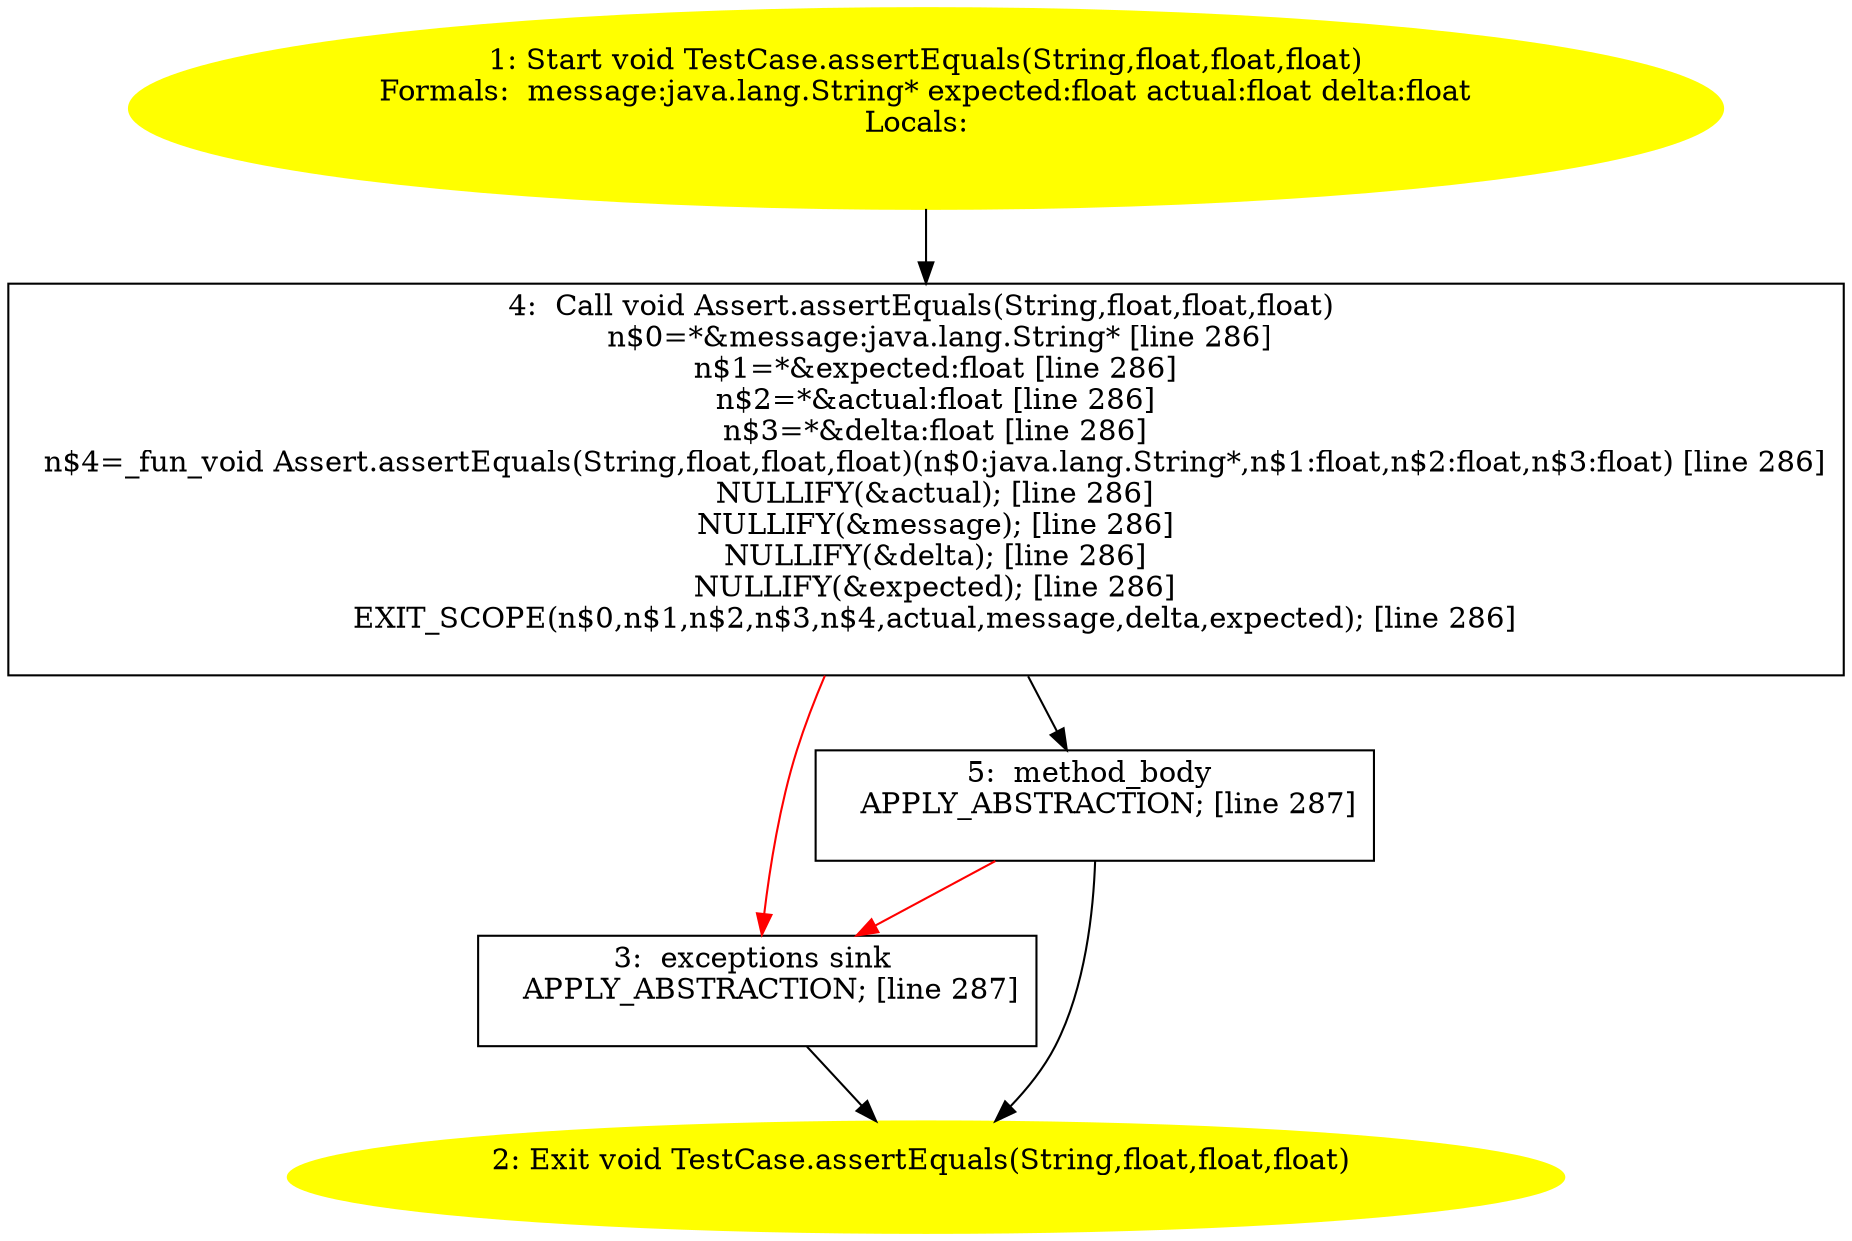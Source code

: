 /* @generated */
digraph cfg {
"junit.framework.TestCase.assertEquals(java.lang.String,float,float,float):void.40a3b2e9b2832eeea96e15e48b823e98_1" [label="1: Start void TestCase.assertEquals(String,float,float,float)\nFormals:  message:java.lang.String* expected:float actual:float delta:float\nLocals:  \n  " color=yellow style=filled]
	

	 "junit.framework.TestCase.assertEquals(java.lang.String,float,float,float):void.40a3b2e9b2832eeea96e15e48b823e98_1" -> "junit.framework.TestCase.assertEquals(java.lang.String,float,float,float):void.40a3b2e9b2832eeea96e15e48b823e98_4" ;
"junit.framework.TestCase.assertEquals(java.lang.String,float,float,float):void.40a3b2e9b2832eeea96e15e48b823e98_2" [label="2: Exit void TestCase.assertEquals(String,float,float,float) \n  " color=yellow style=filled]
	

"junit.framework.TestCase.assertEquals(java.lang.String,float,float,float):void.40a3b2e9b2832eeea96e15e48b823e98_3" [label="3:  exceptions sink \n   APPLY_ABSTRACTION; [line 287]\n " shape="box"]
	

	 "junit.framework.TestCase.assertEquals(java.lang.String,float,float,float):void.40a3b2e9b2832eeea96e15e48b823e98_3" -> "junit.framework.TestCase.assertEquals(java.lang.String,float,float,float):void.40a3b2e9b2832eeea96e15e48b823e98_2" ;
"junit.framework.TestCase.assertEquals(java.lang.String,float,float,float):void.40a3b2e9b2832eeea96e15e48b823e98_4" [label="4:  Call void Assert.assertEquals(String,float,float,float) \n   n$0=*&message:java.lang.String* [line 286]\n  n$1=*&expected:float [line 286]\n  n$2=*&actual:float [line 286]\n  n$3=*&delta:float [line 286]\n  n$4=_fun_void Assert.assertEquals(String,float,float,float)(n$0:java.lang.String*,n$1:float,n$2:float,n$3:float) [line 286]\n  NULLIFY(&actual); [line 286]\n  NULLIFY(&message); [line 286]\n  NULLIFY(&delta); [line 286]\n  NULLIFY(&expected); [line 286]\n  EXIT_SCOPE(n$0,n$1,n$2,n$3,n$4,actual,message,delta,expected); [line 286]\n " shape="box"]
	

	 "junit.framework.TestCase.assertEquals(java.lang.String,float,float,float):void.40a3b2e9b2832eeea96e15e48b823e98_4" -> "junit.framework.TestCase.assertEquals(java.lang.String,float,float,float):void.40a3b2e9b2832eeea96e15e48b823e98_5" ;
	 "junit.framework.TestCase.assertEquals(java.lang.String,float,float,float):void.40a3b2e9b2832eeea96e15e48b823e98_4" -> "junit.framework.TestCase.assertEquals(java.lang.String,float,float,float):void.40a3b2e9b2832eeea96e15e48b823e98_3" [color="red" ];
"junit.framework.TestCase.assertEquals(java.lang.String,float,float,float):void.40a3b2e9b2832eeea96e15e48b823e98_5" [label="5:  method_body \n   APPLY_ABSTRACTION; [line 287]\n " shape="box"]
	

	 "junit.framework.TestCase.assertEquals(java.lang.String,float,float,float):void.40a3b2e9b2832eeea96e15e48b823e98_5" -> "junit.framework.TestCase.assertEquals(java.lang.String,float,float,float):void.40a3b2e9b2832eeea96e15e48b823e98_2" ;
	 "junit.framework.TestCase.assertEquals(java.lang.String,float,float,float):void.40a3b2e9b2832eeea96e15e48b823e98_5" -> "junit.framework.TestCase.assertEquals(java.lang.String,float,float,float):void.40a3b2e9b2832eeea96e15e48b823e98_3" [color="red" ];
}
